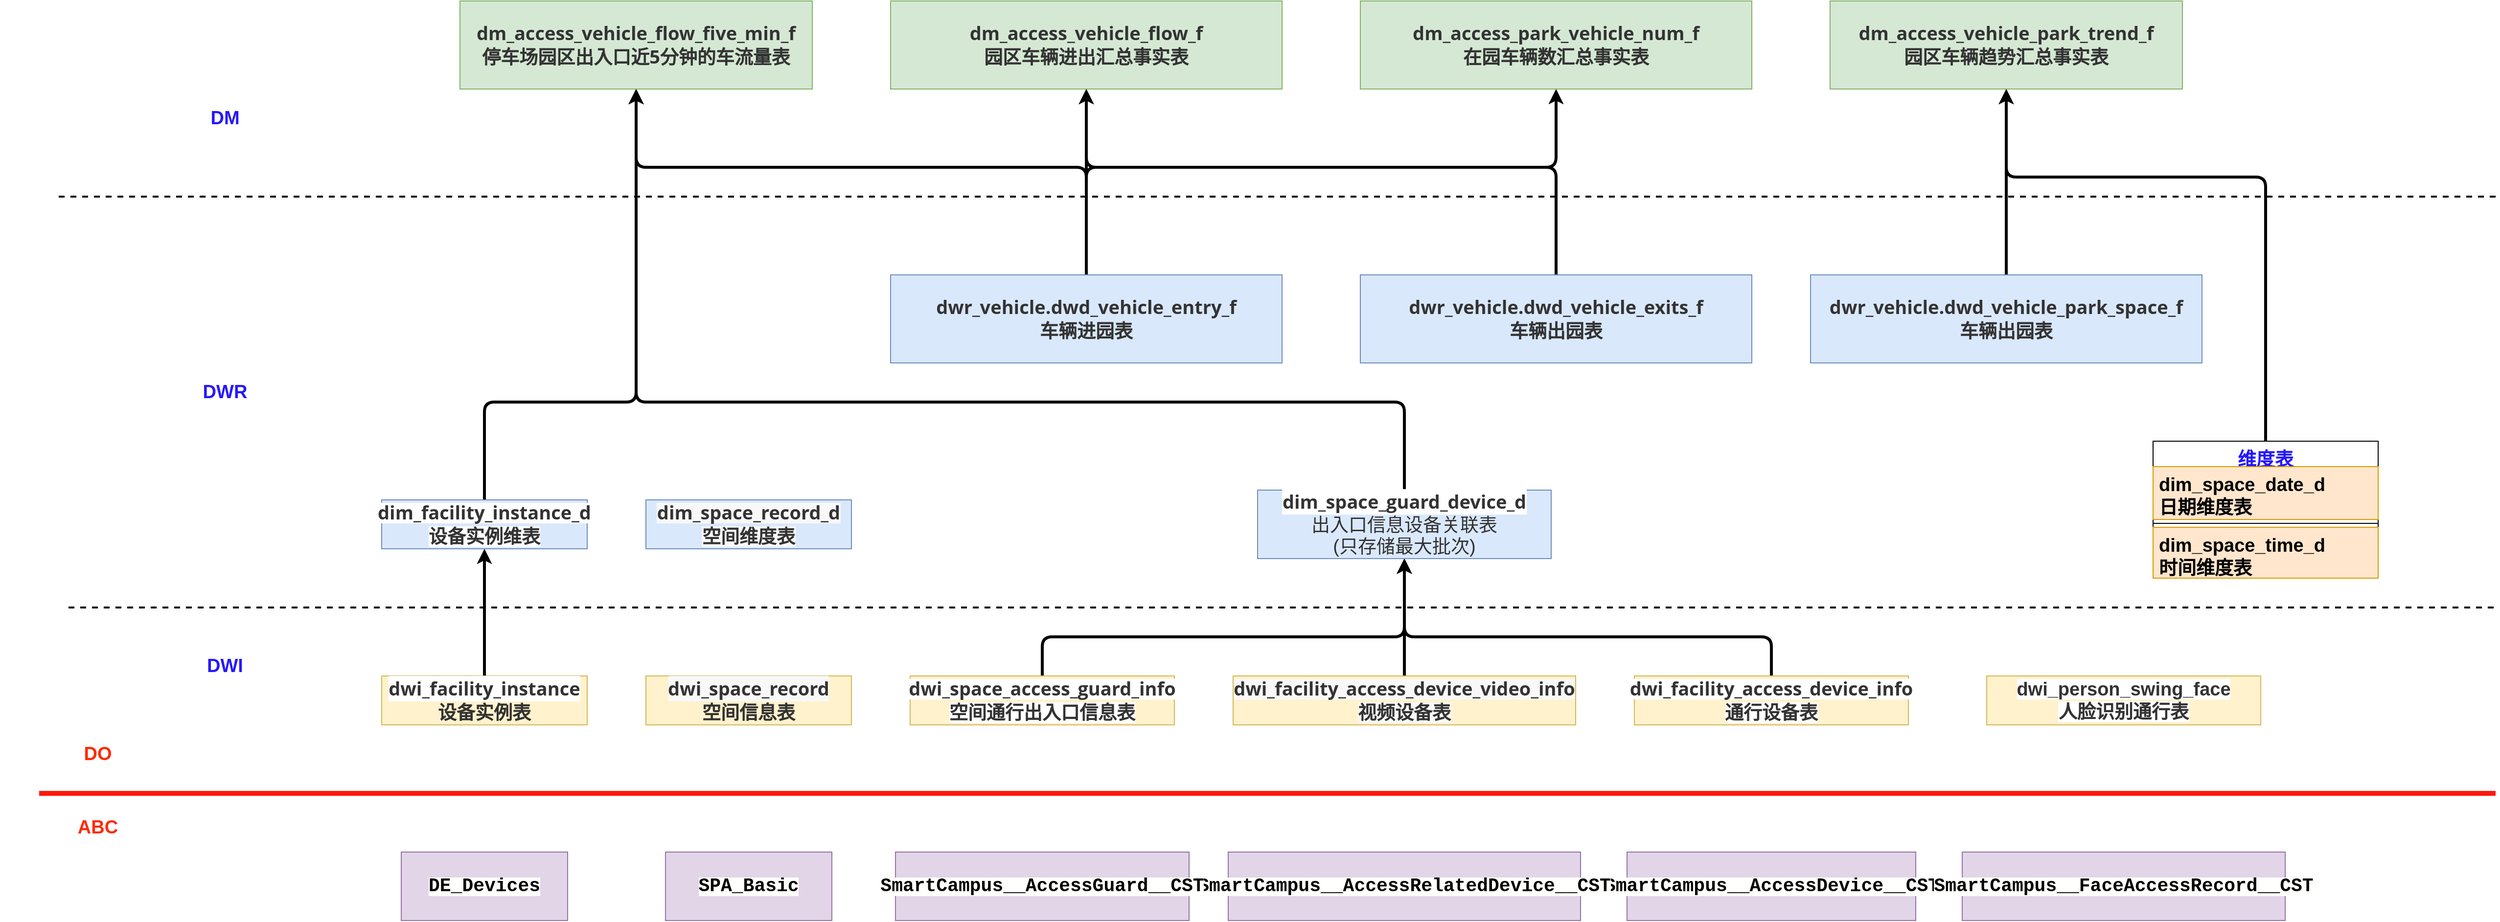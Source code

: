<mxfile version="14.3.2" type="github">
  <diagram id="R2lEEEUBdFMjLlhIrx00" name="Page-1">
    <mxGraphModel dx="3539" dy="1270" grid="1" gridSize="10" guides="1" tooltips="1" connect="1" arrows="1" fold="1" page="1" pageScale="1" pageWidth="1169" pageHeight="827" math="0" shadow="0" extFonts="Permanent Marker^https://fonts.googleapis.com/css?family=Permanent+Marker">
      <root>
        <mxCell id="0" />
        <mxCell id="1" parent="0" />
        <mxCell id="IkM9e0mJhmBElgOefRj0-1" value="" style="endArrow=none;html=1;fontSize=19;strokeColor=#FF1808;strokeWidth=5;" edge="1" parent="1">
          <mxGeometry width="50" height="50" relative="1" as="geometry">
            <mxPoint x="-30" y="850" as="sourcePoint" />
            <mxPoint x="2480" y="850" as="targetPoint" />
          </mxGeometry>
        </mxCell>
        <mxCell id="IkM9e0mJhmBElgOefRj0-80" style="edgeStyle=orthogonalEdgeStyle;rounded=1;orthogonalLoop=1;jettySize=auto;html=1;strokeColor=#000000;strokeWidth=3;" edge="1" parent="1" source="IkM9e0mJhmBElgOefRj0-3" target="IkM9e0mJhmBElgOefRj0-29">
          <mxGeometry relative="1" as="geometry" />
        </mxCell>
        <mxCell id="IkM9e0mJhmBElgOefRj0-3" value="&lt;span style=&quot;color: rgb(51, 51, 51); font-family: &amp;quot;open sans&amp;quot;, &amp;quot;clear sans&amp;quot;, &amp;quot;helvetica neue&amp;quot;, helvetica, arial, sans-serif; font-size: 19px; text-align: left; background-color: rgb(255, 255, 255);&quot;&gt;&lt;span style=&quot;font-size: 19px;&quot;&gt;dwi_facility_instance&lt;br style=&quot;font-size: 19px;&quot;&gt;&lt;/span&gt;&lt;/span&gt;&lt;span style=&quot;color: rgb(50, 50, 50); font-size: 19px; background-color: rgba(255, 255, 255, 0.01);&quot;&gt;设备实例表&lt;/span&gt;&lt;span style=&quot;color: rgb(51, 51, 51); font-family: &amp;quot;open sans&amp;quot;, &amp;quot;clear sans&amp;quot;, &amp;quot;helvetica neue&amp;quot;, helvetica, arial, sans-serif; font-size: 19px; text-align: left; background-color: rgb(255, 255, 255);&quot;&gt;&lt;span style=&quot;font-size: 19px;&quot;&gt;&lt;br style=&quot;font-size: 19px;&quot;&gt;&lt;/span&gt;&lt;/span&gt;" style="rounded=0;whiteSpace=wrap;html=1;fontStyle=1;fontSize=19;fillColor=#fff2cc;strokeColor=#d6b656;" vertex="1" parent="1">
          <mxGeometry x="320" y="730" width="210" height="50" as="geometry" />
        </mxCell>
        <mxCell id="IkM9e0mJhmBElgOefRj0-5" value="&lt;span style=&quot;color: rgb(51, 51, 51); font-family: &amp;quot;open sans&amp;quot;, &amp;quot;clear sans&amp;quot;, &amp;quot;helvetica neue&amp;quot;, helvetica, arial, sans-serif; font-size: 19px; text-align: left; background-color: rgb(248, 248, 248);&quot;&gt;&lt;span style=&quot;font-size: 19px;&quot;&gt;dwi_space_record&lt;br style=&quot;font-size: 19px;&quot;&gt;&lt;/span&gt;&lt;/span&gt;&lt;span style=&quot;color: rgb(50, 50, 50); font-size: 19px; background-color: rgba(255, 255, 255, 0.01);&quot;&gt;空间信息表&lt;/span&gt;&lt;span style=&quot;color: rgb(51, 51, 51); font-family: &amp;quot;open sans&amp;quot;, &amp;quot;clear sans&amp;quot;, &amp;quot;helvetica neue&amp;quot;, helvetica, arial, sans-serif; font-size: 19px; text-align: left; background-color: rgb(248, 248, 248);&quot;&gt;&lt;span style=&quot;font-size: 19px;&quot;&gt;&lt;br style=&quot;font-size: 19px;&quot;&gt;&lt;/span&gt;&lt;/span&gt;" style="rounded=0;whiteSpace=wrap;html=1;fontStyle=1;fontSize=19;fillColor=#fff2cc;strokeColor=#d6b656;" vertex="1" parent="1">
          <mxGeometry x="590" y="730" width="210" height="50" as="geometry" />
        </mxCell>
        <mxCell id="IkM9e0mJhmBElgOefRj0-82" style="edgeStyle=orthogonalEdgeStyle;rounded=1;orthogonalLoop=1;jettySize=auto;html=1;entryX=0.5;entryY=1;entryDx=0;entryDy=0;strokeColor=#000000;strokeWidth=3;" edge="1" parent="1" source="IkM9e0mJhmBElgOefRj0-7" target="IkM9e0mJhmBElgOefRj0-35">
          <mxGeometry relative="1" as="geometry" />
        </mxCell>
        <mxCell id="IkM9e0mJhmBElgOefRj0-7" value="&lt;span style=&quot;text-align: left; background-color: rgb(248, 248, 248); font-size: 19px;&quot;&gt;&lt;b style=&quot;color: rgb(51, 51, 51); font-family: &amp;quot;open sans&amp;quot;, &amp;quot;clear sans&amp;quot;, &amp;quot;helvetica neue&amp;quot;, helvetica, arial, sans-serif; font-size: 19px;&quot;&gt;dwi_facility_access_device_video_info&lt;/b&gt;&lt;br style=&quot;font-size: 19px;&quot;&gt;&lt;font color=&quot;#333333&quot; face=&quot;open sans, clear sans, helvetica neue, helvetica, arial, sans-serif&quot; style=&quot;font-size: 19px;&quot;&gt;&lt;b style=&quot;font-size: 19px;&quot;&gt;视频设备表&lt;/b&gt;&lt;/font&gt;&lt;br style=&quot;font-size: 19px;&quot;&gt;&lt;/span&gt;" style="rounded=0;whiteSpace=wrap;html=1;fontSize=19;fillColor=#fff2cc;strokeColor=#d6b656;" vertex="1" parent="1">
          <mxGeometry x="1190" y="730" width="350" height="50" as="geometry" />
        </mxCell>
        <mxCell id="IkM9e0mJhmBElgOefRj0-83" style="edgeStyle=orthogonalEdgeStyle;rounded=1;orthogonalLoop=1;jettySize=auto;html=1;entryX=0.5;entryY=1;entryDx=0;entryDy=0;strokeColor=#000000;strokeWidth=3;" edge="1" parent="1" source="IkM9e0mJhmBElgOefRj0-9" target="IkM9e0mJhmBElgOefRj0-35">
          <mxGeometry relative="1" as="geometry">
            <Array as="points">
              <mxPoint x="995" y="690" />
              <mxPoint x="1365" y="690" />
            </Array>
          </mxGeometry>
        </mxCell>
        <mxCell id="IkM9e0mJhmBElgOefRj0-9" value="&lt;span style=&quot;text-align: left; background-color: rgb(255, 255, 255); font-size: 19px;&quot;&gt;&lt;span style=&quot;color: rgb(51, 51, 51); font-family: &amp;quot;open sans&amp;quot;, &amp;quot;clear sans&amp;quot;, &amp;quot;helvetica neue&amp;quot;, helvetica, arial, sans-serif; font-size: 19px;&quot;&gt;dwi_space_access_guard_info&lt;/span&gt;&lt;br style=&quot;font-size: 19px;&quot;&gt;&lt;font color=&quot;#333333&quot; face=&quot;open sans, clear sans, helvetica neue, helvetica, arial, sans-serif&quot; style=&quot;font-size: 19px;&quot;&gt;&lt;span style=&quot;font-size: 19px;&quot;&gt;&lt;span style=&quot;font-size: 19px;&quot;&gt;空间通行出入口信息表&lt;/span&gt;&lt;/span&gt;&lt;/font&gt;&lt;br style=&quot;font-size: 19px;&quot;&gt;&lt;/span&gt;" style="rounded=0;whiteSpace=wrap;html=1;fontStyle=1;fontSize=19;fillColor=#fff2cc;strokeColor=#d6b656;" vertex="1" parent="1">
          <mxGeometry x="860" y="730" width="270" height="50" as="geometry" />
        </mxCell>
        <mxCell id="IkM9e0mJhmBElgOefRj0-81" style="edgeStyle=orthogonalEdgeStyle;rounded=1;orthogonalLoop=1;jettySize=auto;html=1;entryX=0.5;entryY=1;entryDx=0;entryDy=0;strokeColor=#000000;strokeWidth=3;" edge="1" parent="1" source="IkM9e0mJhmBElgOefRj0-11" target="IkM9e0mJhmBElgOefRj0-35">
          <mxGeometry relative="1" as="geometry">
            <Array as="points">
              <mxPoint x="1740" y="690" />
              <mxPoint x="1365" y="690" />
            </Array>
          </mxGeometry>
        </mxCell>
        <mxCell id="IkM9e0mJhmBElgOefRj0-11" value="&lt;span style=&quot;text-align: left; background-color: rgb(255, 255, 255); font-size: 19px;&quot;&gt;&lt;b style=&quot;color: rgb(51, 51, 51); font-family: &amp;quot;open sans&amp;quot;, &amp;quot;clear sans&amp;quot;, &amp;quot;helvetica neue&amp;quot;, helvetica, arial, sans-serif; font-size: 19px;&quot;&gt;dwi_facility_access_device_info&lt;/b&gt;&lt;br style=&quot;font-size: 19px;&quot;&gt;&lt;font color=&quot;#333333&quot; face=&quot;open sans, clear sans, helvetica neue, helvetica, arial, sans-serif&quot; style=&quot;font-size: 19px;&quot;&gt;&lt;b style=&quot;font-size: 19px;&quot;&gt;通行设备表&lt;/b&gt;&lt;/font&gt;&lt;br style=&quot;font-size: 19px;&quot;&gt;&lt;/span&gt;" style="rounded=0;whiteSpace=wrap;html=1;fontSize=19;fillColor=#fff2cc;strokeColor=#d6b656;" vertex="1" parent="1">
          <mxGeometry x="1600" y="730" width="280" height="50" as="geometry" />
        </mxCell>
        <mxCell id="IkM9e0mJhmBElgOefRj0-13" value="&lt;div style=&quot;background-color: rgb(255, 255, 254); font-family: consolas, &amp;quot;courier new&amp;quot;, monospace; line-height: 19px; font-size: 19px;&quot;&gt;&lt;b style=&quot;font-size: 19px;&quot;&gt;&lt;font style=&quot;font-size: 19px;&quot;&gt;DE_Devices&lt;/font&gt;&lt;/b&gt;&lt;/div&gt;" style="rounded=0;whiteSpace=wrap;html=1;fontSize=19;fillColor=#e1d5e7;strokeColor=#9673a6;" vertex="1" parent="1">
          <mxGeometry x="340" y="910" width="170" height="70" as="geometry" />
        </mxCell>
        <mxCell id="IkM9e0mJhmBElgOefRj0-15" value="&lt;div style=&quot;background-color: rgb(255, 255, 254); font-family: consolas, &amp;quot;courier new&amp;quot;, monospace; line-height: 19px; font-size: 19px;&quot;&gt;&lt;b style=&quot;font-size: 19px;&quot;&gt;&lt;font style=&quot;font-size: 19px;&quot;&gt;SPA_Basic&lt;/font&gt;&lt;/b&gt;&lt;/div&gt;" style="rounded=0;whiteSpace=wrap;html=1;fontSize=19;fillColor=#e1d5e7;strokeColor=#9673a6;" vertex="1" parent="1">
          <mxGeometry x="610" y="910" width="170" height="70" as="geometry" />
        </mxCell>
        <mxCell id="IkM9e0mJhmBElgOefRj0-17" value="&lt;div style=&quot;background-color: rgb(255, 255, 254); font-family: consolas, &amp;quot;courier new&amp;quot;, monospace; line-height: 19px; font-size: 19px;&quot;&gt;&lt;font style=&quot;font-size: 19px;&quot;&gt;&lt;b style=&quot;font-size: 19px;&quot;&gt;SmartCampus__AccessDevice__CST&lt;/b&gt;&lt;/font&gt;&lt;/div&gt;" style="rounded=0;whiteSpace=wrap;html=1;fontSize=19;fillColor=#e1d5e7;strokeColor=#9673a6;" vertex="1" parent="1">
          <mxGeometry x="1592.5" y="910" width="295" height="70" as="geometry" />
        </mxCell>
        <mxCell id="IkM9e0mJhmBElgOefRj0-19" value="&lt;div style=&quot;background-color: rgb(255, 255, 254); font-family: consolas, &amp;quot;courier new&amp;quot;, monospace; line-height: 19px; font-size: 19px;&quot;&gt;&lt;div style=&quot;font-family: consolas, &amp;quot;courier new&amp;quot;, monospace; line-height: 19px; font-size: 19px;&quot;&gt;&lt;font style=&quot;font-size: 19px;&quot;&gt;&lt;b style=&quot;font-size: 19px;&quot;&gt;SmartCampus__FaceAccessRecord__CST&lt;/b&gt;&lt;/font&gt;&lt;/div&gt;&lt;/div&gt;" style="rounded=0;whiteSpace=wrap;html=1;fontSize=19;fillColor=#e1d5e7;strokeColor=#9673a6;" vertex="1" parent="1">
          <mxGeometry x="1935" y="910" width="330" height="70" as="geometry" />
        </mxCell>
        <mxCell id="IkM9e0mJhmBElgOefRj0-21" value="&lt;span style=&quot;text-align: left; background-color: rgb(255, 255, 255); font-size: 19px;&quot;&gt;&lt;font style=&quot;font-size: 19px;&quot;&gt;&lt;b style=&quot;color: rgb(51, 51, 51); font-size: 19px;&quot;&gt;dwi_person_swing_face&lt;/b&gt;&lt;br style=&quot;font-size: 19px;&quot;&gt;&lt;font color=&quot;#333333&quot; style=&quot;font-size: 19px;&quot;&gt;&lt;b style=&quot;font-size: 19px;&quot;&gt;人脸识别通行表&lt;/b&gt;&lt;/font&gt;&lt;br style=&quot;font-size: 19px;&quot;&gt;&lt;/font&gt;&lt;/span&gt;" style="rounded=0;whiteSpace=wrap;html=1;fontSize=19;fillColor=#fff2cc;strokeColor=#d6b656;" vertex="1" parent="1">
          <mxGeometry x="1960" y="730" width="280" height="50" as="geometry" />
        </mxCell>
        <mxCell id="IkM9e0mJhmBElgOefRj0-23" value="&lt;div style=&quot;background-color: rgb(255, 255, 254); font-family: consolas, &amp;quot;courier new&amp;quot;, monospace; line-height: 19px; font-size: 19px;&quot;&gt;&lt;font style=&quot;font-size: 19px;&quot;&gt;&lt;b style=&quot;font-size: 19px;&quot;&gt;SmartCampus__AccessRelatedDevice__CST&lt;/b&gt;&lt;/font&gt;&lt;/div&gt;" style="rounded=0;whiteSpace=wrap;html=1;fontSize=19;fillColor=#e1d5e7;strokeColor=#9673a6;" vertex="1" parent="1">
          <mxGeometry x="1185" y="910" width="360" height="70" as="geometry" />
        </mxCell>
        <mxCell id="IkM9e0mJhmBElgOefRj0-25" value="&lt;div style=&quot;background-color: rgb(255, 255, 254); font-family: consolas, &amp;quot;courier new&amp;quot;, monospace; line-height: 19px; font-size: 19px;&quot;&gt;&lt;b style=&quot;font-size: 19px;&quot;&gt;&lt;font style=&quot;font-size: 19px;&quot;&gt;SmartCampus__AccessGuard__CST&lt;/font&gt;&lt;/b&gt;&lt;/div&gt;" style="rounded=0;whiteSpace=wrap;html=1;fontSize=19;fillColor=#e1d5e7;strokeColor=#9673a6;" vertex="1" parent="1">
          <mxGeometry x="845" y="910" width="300" height="70" as="geometry" />
        </mxCell>
        <mxCell id="IkM9e0mJhmBElgOefRj0-26" value="&lt;font style=&quot;font-size: 19px;&quot;&gt;&lt;b style=&quot;font-size: 19px;&quot;&gt;DO&lt;/b&gt;&lt;/font&gt;" style="text;html=1;strokeColor=none;fillColor=none;align=center;verticalAlign=middle;whiteSpace=wrap;rounded=0;fontSize=19;fontColor=#FF2A00;" vertex="1" parent="1">
          <mxGeometry x="-70" y="760" width="200" height="100" as="geometry" />
        </mxCell>
        <mxCell id="IkM9e0mJhmBElgOefRj0-76" style="edgeStyle=orthogonalEdgeStyle;rounded=1;orthogonalLoop=1;jettySize=auto;html=1;entryX=0.5;entryY=1;entryDx=0;entryDy=0;strokeColor=#000000;strokeWidth=3;" edge="1" parent="1" source="IkM9e0mJhmBElgOefRj0-29" target="IkM9e0mJhmBElgOefRj0-52">
          <mxGeometry relative="1" as="geometry">
            <Array as="points">
              <mxPoint x="425" y="450" />
              <mxPoint x="580" y="450" />
            </Array>
          </mxGeometry>
        </mxCell>
        <mxCell id="IkM9e0mJhmBElgOefRj0-29" value="&lt;span style=&quot;text-align: left; background-color: rgb(255, 255, 255); font-size: 19px;&quot;&gt;&lt;b style=&quot;color: rgb(51, 51, 51); font-family: &amp;quot;open sans&amp;quot;, &amp;quot;clear sans&amp;quot;, &amp;quot;helvetica neue&amp;quot;, helvetica, arial, sans-serif; font-size: 19px;&quot;&gt;dim_facility_instance_d&lt;/b&gt;&lt;br style=&quot;font-size: 19px;&quot;&gt;&lt;font color=&quot;#333333&quot; face=&quot;open sans, clear sans, helvetica neue, helvetica, arial, sans-serif&quot; style=&quot;font-size: 19px;&quot;&gt;&lt;b style=&quot;font-size: 19px;&quot;&gt;设备实例维表&lt;/b&gt;&lt;/font&gt;&lt;br style=&quot;font-size: 19px;&quot;&gt;&lt;/span&gt;" style="rounded=0;whiteSpace=wrap;html=1;fontSize=19;fillColor=#dae8fc;strokeColor=#6c8ebf;" vertex="1" parent="1">
          <mxGeometry x="320" y="550" width="210" height="50" as="geometry" />
        </mxCell>
        <mxCell id="IkM9e0mJhmBElgOefRj0-30" value="" style="endArrow=none;dashed=1;html=1;strokeWidth=2;fontSize=19;" edge="1" parent="1">
          <mxGeometry width="50" height="50" relative="1" as="geometry">
            <mxPoint y="660" as="sourcePoint" />
            <mxPoint x="2480" y="660" as="targetPoint" />
          </mxGeometry>
        </mxCell>
        <mxCell id="IkM9e0mJhmBElgOefRj0-32" value="&lt;span style=&quot;text-align: left; background-color: rgb(248, 248, 248); font-size: 19px;&quot;&gt;&lt;b style=&quot;color: rgb(51, 51, 51); font-family: &amp;quot;open sans&amp;quot;, &amp;quot;clear sans&amp;quot;, &amp;quot;helvetica neue&amp;quot;, helvetica, arial, sans-serif; font-size: 19px;&quot;&gt;dim_space_record_d&lt;/b&gt;&lt;br style=&quot;font-size: 19px;&quot;&gt;&lt;font color=&quot;#333333&quot; face=&quot;open sans, clear sans, helvetica neue, helvetica, arial, sans-serif&quot; style=&quot;font-size: 19px;&quot;&gt;&lt;b style=&quot;font-size: 19px;&quot;&gt;空间维度表&lt;/b&gt;&lt;/font&gt;&lt;br style=&quot;font-size: 19px;&quot;&gt;&lt;/span&gt;" style="rounded=0;whiteSpace=wrap;html=1;fontSize=19;fillColor=#dae8fc;strokeColor=#6c8ebf;" vertex="1" parent="1">
          <mxGeometry x="590" y="550" width="210" height="50" as="geometry" />
        </mxCell>
        <mxCell id="IkM9e0mJhmBElgOefRj0-79" style="edgeStyle=orthogonalEdgeStyle;rounded=1;orthogonalLoop=1;jettySize=auto;html=1;entryX=0.5;entryY=1;entryDx=0;entryDy=0;strokeColor=#000000;strokeWidth=3;" edge="1" parent="1" source="IkM9e0mJhmBElgOefRj0-35" target="IkM9e0mJhmBElgOefRj0-52">
          <mxGeometry relative="1" as="geometry">
            <Array as="points">
              <mxPoint x="1365" y="450" />
              <mxPoint x="580" y="450" />
            </Array>
          </mxGeometry>
        </mxCell>
        <mxCell id="IkM9e0mJhmBElgOefRj0-35" value="&lt;span style=&quot;color: rgb(51, 51, 51); font-family: &amp;quot;open sans&amp;quot;, &amp;quot;clear sans&amp;quot;, &amp;quot;helvetica neue&amp;quot;, helvetica, arial, sans-serif; font-size: 19px; text-align: left; background-color: rgb(255, 255, 255);&quot;&gt;&lt;b style=&quot;font-size: 19px;&quot;&gt;dim_space_guard_device_d&lt;br style=&quot;font-size: 19px;&quot;&gt;&lt;/b&gt;&lt;/span&gt;&lt;div style=&quot;resize: none; outline: 0px; font-size: 19px; color: rgb(50, 50, 50);&quot;&gt;出入口信息设备关联表&lt;/div&gt;&lt;div style=&quot;resize: none; outline: 0px; font-size: 19px; color: rgb(50, 50, 50);&quot;&gt;(只存储最大批次)&lt;/div&gt;" style="rounded=0;whiteSpace=wrap;html=1;fontSize=19;fillColor=#dae8fc;strokeColor=#6c8ebf;" vertex="1" parent="1">
          <mxGeometry x="1215" y="540" width="300" height="70" as="geometry" />
        </mxCell>
        <mxCell id="IkM9e0mJhmBElgOefRj0-36" value="&lt;font style=&quot;font-size: 19px;&quot;&gt;&lt;b style=&quot;font-size: 19px;&quot;&gt;ABC&lt;/b&gt;&lt;/font&gt;" style="text;html=1;strokeColor=none;fillColor=none;align=center;verticalAlign=middle;whiteSpace=wrap;rounded=0;fontSize=19;fontColor=#FF2B0A;" vertex="1" parent="1">
          <mxGeometry x="-70" y="835" width="200" height="100" as="geometry" />
        </mxCell>
        <mxCell id="IkM9e0mJhmBElgOefRj0-37" value="" style="endArrow=none;dashed=1;html=1;strokeWidth=2;fontSize=19;" edge="1" parent="1">
          <mxGeometry width="50" height="50" relative="1" as="geometry">
            <mxPoint x="-10" y="240" as="sourcePoint" />
            <mxPoint x="2480" y="240" as="targetPoint" />
          </mxGeometry>
        </mxCell>
        <mxCell id="IkM9e0mJhmBElgOefRj0-73" style="edgeStyle=orthogonalEdgeStyle;orthogonalLoop=1;jettySize=auto;html=1;entryX=0.5;entryY=1;entryDx=0;entryDy=0;strokeColor=#000000;strokeWidth=3;rounded=1;" edge="1" parent="1" source="IkM9e0mJhmBElgOefRj0-40" target="IkM9e0mJhmBElgOefRj0-45">
          <mxGeometry relative="1" as="geometry" />
        </mxCell>
        <mxCell id="IkM9e0mJhmBElgOefRj0-75" style="edgeStyle=orthogonalEdgeStyle;rounded=1;orthogonalLoop=1;jettySize=auto;html=1;entryX=0.5;entryY=1;entryDx=0;entryDy=0;strokeColor=#000000;strokeWidth=3;" edge="1" parent="1" source="IkM9e0mJhmBElgOefRj0-40" target="IkM9e0mJhmBElgOefRj0-44">
          <mxGeometry relative="1" as="geometry">
            <Array as="points">
              <mxPoint x="1040" y="210" />
              <mxPoint x="1520" y="210" />
            </Array>
          </mxGeometry>
        </mxCell>
        <mxCell id="IkM9e0mJhmBElgOefRj0-77" style="edgeStyle=orthogonalEdgeStyle;rounded=1;orthogonalLoop=1;jettySize=auto;html=1;entryX=0.5;entryY=1;entryDx=0;entryDy=0;strokeColor=#000000;strokeWidth=3;" edge="1" parent="1" source="IkM9e0mJhmBElgOefRj0-40" target="IkM9e0mJhmBElgOefRj0-52">
          <mxGeometry relative="1" as="geometry">
            <Array as="points">
              <mxPoint x="1040" y="210" />
              <mxPoint x="580" y="210" />
            </Array>
          </mxGeometry>
        </mxCell>
        <mxCell id="IkM9e0mJhmBElgOefRj0-40" value="&lt;font color=&quot;#333333&quot; face=&quot;open sans, clear sans, helvetica neue, helvetica, arial, sans-serif&quot;&gt;&lt;b&gt;dwr_vehicle.dwd_vehicle_entry_f&lt;/b&gt;&lt;/font&gt;&lt;div&gt;&lt;font color=&quot;#333333&quot; face=&quot;open sans, clear sans, helvetica neue, helvetica, arial, sans-serif&quot;&gt;&lt;b&gt;车辆进园表&lt;/b&gt;&lt;/font&gt;&lt;br&gt;&lt;/div&gt;" style="rounded=0;whiteSpace=wrap;html=1;fontSize=19;align=center;fillColor=#dae8fc;strokeColor=#6c8ebf;" vertex="1" parent="1">
          <mxGeometry x="840" y="320" width="400" height="90" as="geometry" />
        </mxCell>
        <mxCell id="IkM9e0mJhmBElgOefRj0-41" value="&lt;font style=&quot;font-size: 19px;&quot;&gt;&lt;b style=&quot;font-size: 19px;&quot;&gt;DWI&lt;/b&gt;&lt;/font&gt;" style="text;html=1;strokeColor=none;fillColor=none;align=center;verticalAlign=middle;whiteSpace=wrap;rounded=0;fontSize=19;fontColor=#2617FF;" vertex="1" parent="1">
          <mxGeometry x="60" y="670" width="200" height="100" as="geometry" />
        </mxCell>
        <mxCell id="IkM9e0mJhmBElgOefRj0-42" value="&lt;font style=&quot;font-size: 19px;&quot;&gt;&lt;b style=&quot;font-size: 19px;&quot;&gt;DM&lt;/b&gt;&lt;/font&gt;" style="text;html=1;strokeColor=none;fillColor=none;align=center;verticalAlign=middle;whiteSpace=wrap;rounded=0;fontSize=19;fontColor=#2617FF;" vertex="1" parent="1">
          <mxGeometry x="60" y="110" width="200" height="100" as="geometry" />
        </mxCell>
        <mxCell id="IkM9e0mJhmBElgOefRj0-43" value="&lt;font style=&quot;font-size: 19px;&quot;&gt;&lt;b style=&quot;font-size: 19px;&quot;&gt;DWR&lt;/b&gt;&lt;/font&gt;" style="text;html=1;strokeColor=none;fillColor=none;align=center;verticalAlign=middle;whiteSpace=wrap;rounded=0;fontSize=19;fontColor=#2617FF;" vertex="1" parent="1">
          <mxGeometry x="60" y="390" width="200" height="100" as="geometry" />
        </mxCell>
        <mxCell id="IkM9e0mJhmBElgOefRj0-44" value="&lt;div style=&quot;font-size: 19px&quot;&gt;&lt;/div&gt;&lt;font color=&quot;#333333&quot; face=&quot;open sans, clear sans, helvetica neue, helvetica, arial, sans-serif&quot;&gt;&lt;b&gt;dm_access_park_vehicle_num_f&lt;/b&gt;&lt;/font&gt;&lt;div&gt;&lt;font color=&quot;#333333&quot; face=&quot;open sans, clear sans, helvetica neue, helvetica, arial, sans-serif&quot;&gt;&lt;b&gt;在园车辆数汇总事实表&lt;/b&gt;&lt;/font&gt;&lt;br style=&quot;font-size: 19px&quot;&gt;&lt;/div&gt;" style="rounded=0;whiteSpace=wrap;html=1;fontSize=19;align=center;fillColor=#d5e8d4;strokeColor=#82b366;" vertex="1" parent="1">
          <mxGeometry x="1320" y="40" width="400" height="90" as="geometry" />
        </mxCell>
        <mxCell id="IkM9e0mJhmBElgOefRj0-45" value="&lt;font color=&quot;#333333&quot; face=&quot;open sans, clear sans, helvetica neue, helvetica, arial, sans-serif&quot;&gt;&lt;b&gt;dm_access_vehicle_flow_f&lt;/b&gt;&lt;/font&gt;&lt;div&gt;&lt;font color=&quot;#333333&quot; face=&quot;open sans, clear sans, helvetica neue, helvetica, arial, sans-serif&quot;&gt;&lt;b&gt;园区车辆进出汇总事实表&lt;/b&gt;&lt;/font&gt;&lt;br&gt;&lt;/div&gt;" style="rounded=0;whiteSpace=wrap;html=1;fontSize=19;align=center;fillColor=#d5e8d4;strokeColor=#82b366;" vertex="1" parent="1">
          <mxGeometry x="840" y="40" width="400" height="90" as="geometry" />
        </mxCell>
        <mxCell id="IkM9e0mJhmBElgOefRj0-87" style="edgeStyle=orthogonalEdgeStyle;rounded=1;orthogonalLoop=1;jettySize=auto;html=1;entryX=0.5;entryY=1;entryDx=0;entryDy=0;strokeColor=#000000;strokeWidth=3;" edge="1" parent="1" source="IkM9e0mJhmBElgOefRj0-47" target="IkM9e0mJhmBElgOefRj0-51">
          <mxGeometry relative="1" as="geometry">
            <Array as="points">
              <mxPoint x="2245" y="220" />
              <mxPoint x="1980" y="220" />
            </Array>
          </mxGeometry>
        </mxCell>
        <mxCell id="IkM9e0mJhmBElgOefRj0-47" value="维度表" style="swimlane;fontStyle=1;align=center;verticalAlign=top;childLayout=stackLayout;horizontal=1;startSize=26;horizontalStack=0;resizeParent=1;resizeParentMax=0;resizeLast=0;collapsible=1;marginBottom=0;fontSize=19;fontColor=#2617FF;" vertex="1" parent="1">
          <mxGeometry x="2130" y="490" width="230" height="140" as="geometry" />
        </mxCell>
        <mxCell id="IkM9e0mJhmBElgOefRj0-48" value="dim_space_date_d&#xa;日期维度表" style="text;strokeColor=#d79b00;fillColor=#ffe6cc;align=left;verticalAlign=top;spacingLeft=4;spacingRight=4;overflow=hidden;rotatable=0;points=[[0,0.5],[1,0.5]];portConstraint=eastwest;fontSize=19;fontStyle=1" vertex="1" parent="IkM9e0mJhmBElgOefRj0-47">
          <mxGeometry y="26" width="230" height="54" as="geometry" />
        </mxCell>
        <mxCell id="IkM9e0mJhmBElgOefRj0-49" value="" style="line;strokeWidth=1;fillColor=none;align=left;verticalAlign=middle;spacingTop=-1;spacingLeft=3;spacingRight=3;rotatable=0;labelPosition=right;points=[];portConstraint=eastwest;fontSize=19;" vertex="1" parent="IkM9e0mJhmBElgOefRj0-47">
          <mxGeometry y="80" width="230" height="8" as="geometry" />
        </mxCell>
        <mxCell id="IkM9e0mJhmBElgOefRj0-50" value="dim_space_time_d&#xa;时间维度表" style="text;strokeColor=#d79b00;fillColor=#ffe6cc;align=left;verticalAlign=top;spacingLeft=4;spacingRight=4;overflow=hidden;rotatable=0;points=[[0,0.5],[1,0.5]];portConstraint=eastwest;fontSize=19;fontStyle=1" vertex="1" parent="IkM9e0mJhmBElgOefRj0-47">
          <mxGeometry y="88" width="230" height="52" as="geometry" />
        </mxCell>
        <mxCell id="IkM9e0mJhmBElgOefRj0-51" value="&lt;font color=&quot;#333333&quot; face=&quot;open sans, clear sans, helvetica neue, helvetica, arial, sans-serif&quot;&gt;&lt;b&gt;dm_access_vehicle_park_trend_f&lt;/b&gt;&lt;/font&gt;&lt;br&gt;&lt;div&gt;&lt;font color=&quot;#333333&quot; face=&quot;open sans, clear sans, helvetica neue, helvetica, arial, sans-serif&quot;&gt;&lt;b&gt;园区车辆趋势汇总事实表&lt;/b&gt;&lt;/font&gt;&lt;br&gt;&lt;/div&gt;" style="rounded=0;whiteSpace=wrap;html=1;fontSize=19;align=center;fillColor=#d5e8d4;strokeColor=#82b366;" vertex="1" parent="1">
          <mxGeometry x="1800" y="40" width="360" height="90" as="geometry" />
        </mxCell>
        <mxCell id="IkM9e0mJhmBElgOefRj0-52" value="&lt;font color=&quot;#333333&quot; face=&quot;open sans, clear sans, helvetica neue, helvetica, arial, sans-serif&quot;&gt;&lt;b&gt;dm_access_vehicle_flow_five_min_f&lt;/b&gt;&lt;/font&gt;&lt;br&gt;&lt;div&gt;&lt;font color=&quot;#333333&quot; face=&quot;open sans, clear sans, helvetica neue, helvetica, arial, sans-serif&quot;&gt;&lt;b&gt;停车场园区出入口近5分钟的车流量表&lt;/b&gt;&lt;/font&gt;&lt;br&gt;&lt;/div&gt;" style="rounded=0;whiteSpace=wrap;html=1;fontSize=19;align=center;fillColor=#d5e8d4;strokeColor=#82b366;" vertex="1" parent="1">
          <mxGeometry x="400" y="40" width="360" height="90" as="geometry" />
        </mxCell>
        <mxCell id="IkM9e0mJhmBElgOefRj0-74" style="edgeStyle=orthogonalEdgeStyle;rounded=1;orthogonalLoop=1;jettySize=auto;html=1;entryX=0.5;entryY=1;entryDx=0;entryDy=0;strokeColor=#000000;strokeWidth=3;" edge="1" parent="1" source="IkM9e0mJhmBElgOefRj0-53" target="IkM9e0mJhmBElgOefRj0-45">
          <mxGeometry relative="1" as="geometry">
            <Array as="points">
              <mxPoint x="1520" y="210" />
              <mxPoint x="1040" y="210" />
            </Array>
          </mxGeometry>
        </mxCell>
        <mxCell id="IkM9e0mJhmBElgOefRj0-53" value="&lt;font color=&quot;#333333&quot; face=&quot;open sans, clear sans, helvetica neue, helvetica, arial, sans-serif&quot;&gt;&lt;b&gt;dwr_vehicle.dwd_vehicle_exits_f&lt;/b&gt;&lt;/font&gt;&lt;br&gt;&lt;div&gt;&lt;font color=&quot;#333333&quot; face=&quot;open sans, clear sans, helvetica neue, helvetica, arial, sans-serif&quot;&gt;&lt;b&gt;车辆出园表&lt;/b&gt;&lt;/font&gt;&lt;br&gt;&lt;/div&gt;" style="rounded=0;whiteSpace=wrap;html=1;fontSize=19;align=center;fillColor=#dae8fc;strokeColor=#6c8ebf;" vertex="1" parent="1">
          <mxGeometry x="1320" y="320" width="400" height="90" as="geometry" />
        </mxCell>
        <mxCell id="IkM9e0mJhmBElgOefRj0-86" style="edgeStyle=orthogonalEdgeStyle;rounded=1;orthogonalLoop=1;jettySize=auto;html=1;strokeColor=#000000;strokeWidth=3;" edge="1" parent="1" source="IkM9e0mJhmBElgOefRj0-84" target="IkM9e0mJhmBElgOefRj0-51">
          <mxGeometry relative="1" as="geometry" />
        </mxCell>
        <mxCell id="IkM9e0mJhmBElgOefRj0-84" value="&lt;font color=&quot;#333333&quot; face=&quot;open sans, clear sans, helvetica neue, helvetica, arial, sans-serif&quot;&gt;&lt;b&gt;dwr_vehicle.dwd_vehicle_park_space_f&lt;/b&gt;&lt;/font&gt;&lt;br&gt;&lt;div&gt;&lt;font color=&quot;#333333&quot; face=&quot;open sans, clear sans, helvetica neue, helvetica, arial, sans-serif&quot;&gt;&lt;b&gt;车辆出园表&lt;/b&gt;&lt;/font&gt;&lt;br&gt;&lt;/div&gt;" style="rounded=0;whiteSpace=wrap;html=1;fontSize=19;align=center;fillColor=#dae8fc;strokeColor=#6c8ebf;" vertex="1" parent="1">
          <mxGeometry x="1780" y="320" width="400" height="90" as="geometry" />
        </mxCell>
      </root>
    </mxGraphModel>
  </diagram>
</mxfile>
